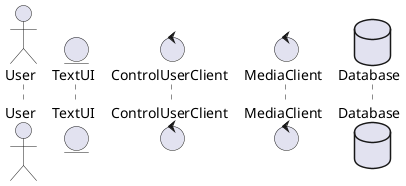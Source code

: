 @startuml
'https://plantuml.com/sequence-diagram

autonumber
actor User as Foo1
entity TextUI as Foo2
control ControlUserClient as Foo3
control MediaClient as Foo4
database Database as Foo5





@enduml